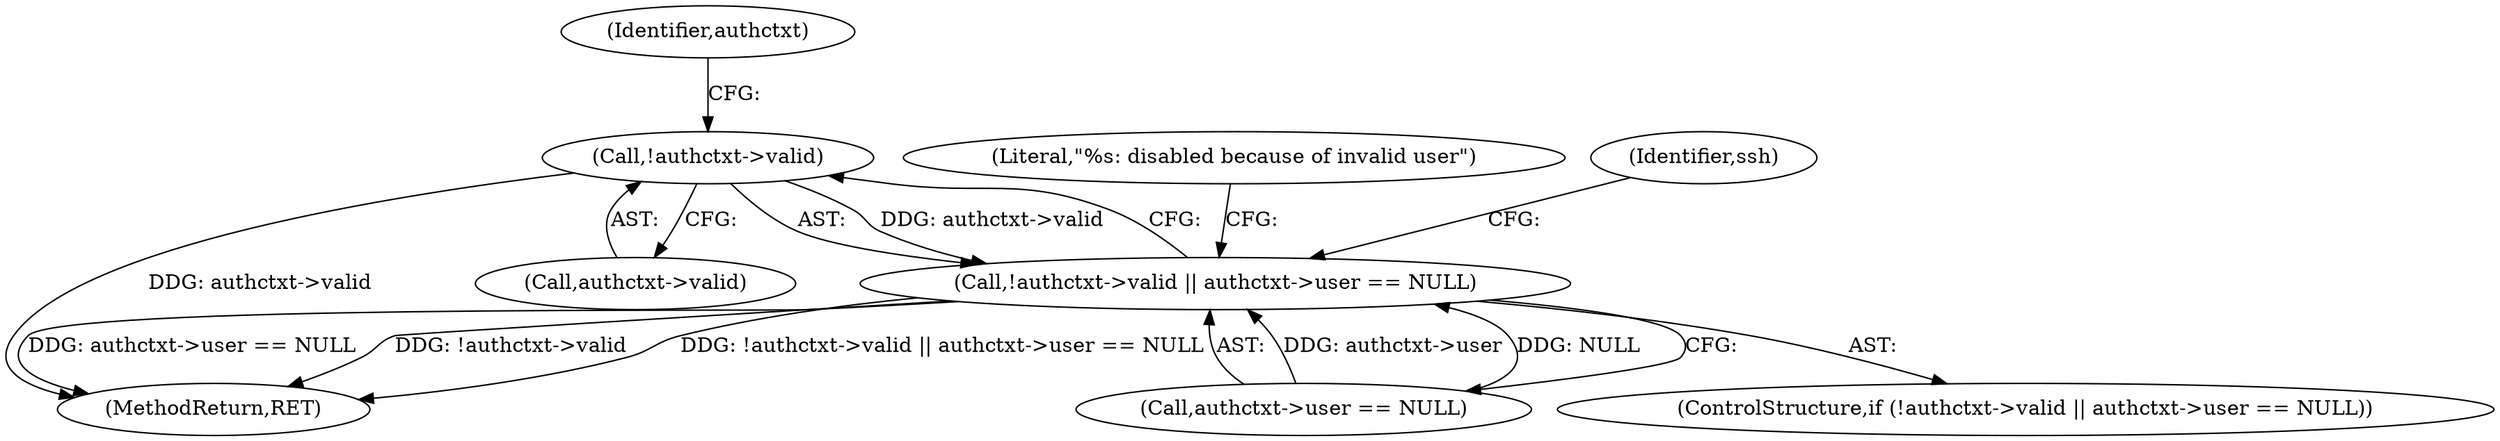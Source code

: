 digraph "0_src_779974d35b4859c07bc3cb8a12c74b43b0a7d1e0_1@pointer" {
"1000589" [label="(Call,!authctxt->valid)"];
"1000588" [label="(Call,!authctxt->valid || authctxt->user == NULL)"];
"1000587" [label="(ControlStructure,if (!authctxt->valid || authctxt->user == NULL))"];
"1000589" [label="(Call,!authctxt->valid)"];
"1000600" [label="(Literal,\"%s: disabled because of invalid user\")"];
"1000590" [label="(Call,authctxt->valid)"];
"1000588" [label="(Call,!authctxt->valid || authctxt->user == NULL)"];
"1000595" [label="(Identifier,authctxt)"];
"1000606" [label="(Identifier,ssh)"];
"1000702" [label="(MethodReturn,RET)"];
"1000593" [label="(Call,authctxt->user == NULL)"];
"1000589" -> "1000588"  [label="AST: "];
"1000589" -> "1000590"  [label="CFG: "];
"1000590" -> "1000589"  [label="AST: "];
"1000595" -> "1000589"  [label="CFG: "];
"1000588" -> "1000589"  [label="CFG: "];
"1000589" -> "1000702"  [label="DDG: authctxt->valid"];
"1000589" -> "1000588"  [label="DDG: authctxt->valid"];
"1000588" -> "1000587"  [label="AST: "];
"1000588" -> "1000593"  [label="CFG: "];
"1000593" -> "1000588"  [label="AST: "];
"1000600" -> "1000588"  [label="CFG: "];
"1000606" -> "1000588"  [label="CFG: "];
"1000588" -> "1000702"  [label="DDG: !authctxt->valid"];
"1000588" -> "1000702"  [label="DDG: !authctxt->valid || authctxt->user == NULL"];
"1000588" -> "1000702"  [label="DDG: authctxt->user == NULL"];
"1000593" -> "1000588"  [label="DDG: authctxt->user"];
"1000593" -> "1000588"  [label="DDG: NULL"];
}
